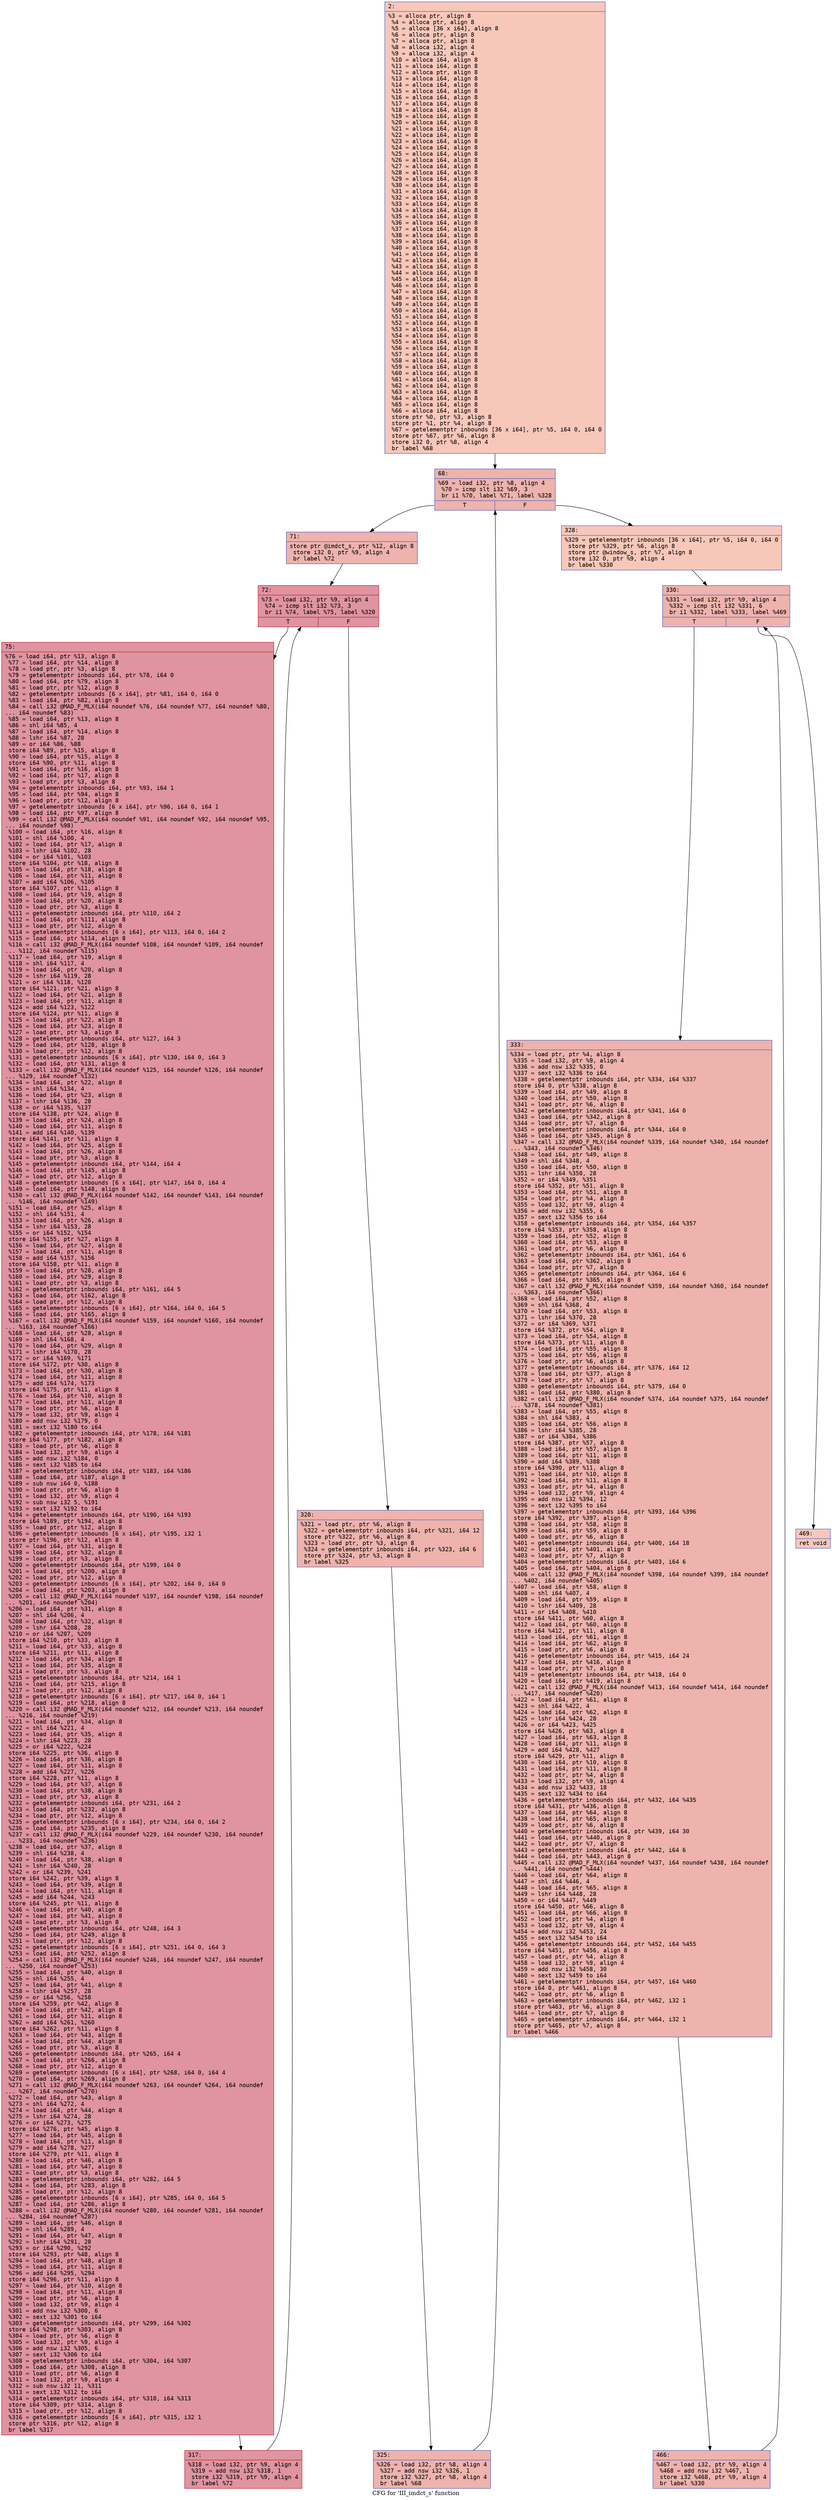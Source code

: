 digraph "CFG for 'III_imdct_s' function" {
	label="CFG for 'III_imdct_s' function";

	Node0x600001e852c0 [shape=record,color="#3d50c3ff", style=filled, fillcolor="#ec7f6370" fontname="Courier",label="{2:\l|  %3 = alloca ptr, align 8\l  %4 = alloca ptr, align 8\l  %5 = alloca [36 x i64], align 8\l  %6 = alloca ptr, align 8\l  %7 = alloca ptr, align 8\l  %8 = alloca i32, align 4\l  %9 = alloca i32, align 4\l  %10 = alloca i64, align 8\l  %11 = alloca i64, align 8\l  %12 = alloca ptr, align 8\l  %13 = alloca i64, align 8\l  %14 = alloca i64, align 8\l  %15 = alloca i64, align 8\l  %16 = alloca i64, align 8\l  %17 = alloca i64, align 8\l  %18 = alloca i64, align 8\l  %19 = alloca i64, align 8\l  %20 = alloca i64, align 8\l  %21 = alloca i64, align 8\l  %22 = alloca i64, align 8\l  %23 = alloca i64, align 8\l  %24 = alloca i64, align 8\l  %25 = alloca i64, align 8\l  %26 = alloca i64, align 8\l  %27 = alloca i64, align 8\l  %28 = alloca i64, align 8\l  %29 = alloca i64, align 8\l  %30 = alloca i64, align 8\l  %31 = alloca i64, align 8\l  %32 = alloca i64, align 8\l  %33 = alloca i64, align 8\l  %34 = alloca i64, align 8\l  %35 = alloca i64, align 8\l  %36 = alloca i64, align 8\l  %37 = alloca i64, align 8\l  %38 = alloca i64, align 8\l  %39 = alloca i64, align 8\l  %40 = alloca i64, align 8\l  %41 = alloca i64, align 8\l  %42 = alloca i64, align 8\l  %43 = alloca i64, align 8\l  %44 = alloca i64, align 8\l  %45 = alloca i64, align 8\l  %46 = alloca i64, align 8\l  %47 = alloca i64, align 8\l  %48 = alloca i64, align 8\l  %49 = alloca i64, align 8\l  %50 = alloca i64, align 8\l  %51 = alloca i64, align 8\l  %52 = alloca i64, align 8\l  %53 = alloca i64, align 8\l  %54 = alloca i64, align 8\l  %55 = alloca i64, align 8\l  %56 = alloca i64, align 8\l  %57 = alloca i64, align 8\l  %58 = alloca i64, align 8\l  %59 = alloca i64, align 8\l  %60 = alloca i64, align 8\l  %61 = alloca i64, align 8\l  %62 = alloca i64, align 8\l  %63 = alloca i64, align 8\l  %64 = alloca i64, align 8\l  %65 = alloca i64, align 8\l  %66 = alloca i64, align 8\l  store ptr %0, ptr %3, align 8\l  store ptr %1, ptr %4, align 8\l  %67 = getelementptr inbounds [36 x i64], ptr %5, i64 0, i64 0\l  store ptr %67, ptr %6, align 8\l  store i32 0, ptr %8, align 4\l  br label %68\l}"];
	Node0x600001e852c0 -> Node0x600001e85310[tooltip="2 -> 68\nProbability 100.00%" ];
	Node0x600001e85310 [shape=record,color="#3d50c3ff", style=filled, fillcolor="#d6524470" fontname="Courier",label="{68:\l|  %69 = load i32, ptr %8, align 4\l  %70 = icmp slt i32 %69, 3\l  br i1 %70, label %71, label %328\l|{<s0>T|<s1>F}}"];
	Node0x600001e85310:s0 -> Node0x600001e85360[tooltip="68 -> 71\nProbability 96.88%" ];
	Node0x600001e85310:s1 -> Node0x600001e85540[tooltip="68 -> 328\nProbability 3.12%" ];
	Node0x600001e85360 [shape=record,color="#3d50c3ff", style=filled, fillcolor="#d6524470" fontname="Courier",label="{71:\l|  store ptr @imdct_s, ptr %12, align 8\l  store i32 0, ptr %9, align 4\l  br label %72\l}"];
	Node0x600001e85360 -> Node0x600001e853b0[tooltip="71 -> 72\nProbability 100.00%" ];
	Node0x600001e853b0 [shape=record,color="#b70d28ff", style=filled, fillcolor="#b70d2870" fontname="Courier",label="{72:\l|  %73 = load i32, ptr %9, align 4\l  %74 = icmp slt i32 %73, 3\l  br i1 %74, label %75, label %320\l|{<s0>T|<s1>F}}"];
	Node0x600001e853b0:s0 -> Node0x600001e85400[tooltip="72 -> 75\nProbability 96.88%" ];
	Node0x600001e853b0:s1 -> Node0x600001e854a0[tooltip="72 -> 320\nProbability 3.12%" ];
	Node0x600001e85400 [shape=record,color="#b70d28ff", style=filled, fillcolor="#b70d2870" fontname="Courier",label="{75:\l|  %76 = load i64, ptr %13, align 8\l  %77 = load i64, ptr %14, align 8\l  %78 = load ptr, ptr %3, align 8\l  %79 = getelementptr inbounds i64, ptr %78, i64 0\l  %80 = load i64, ptr %79, align 8\l  %81 = load ptr, ptr %12, align 8\l  %82 = getelementptr inbounds [6 x i64], ptr %81, i64 0, i64 0\l  %83 = load i64, ptr %82, align 8\l  %84 = call i32 @MAD_F_MLX(i64 noundef %76, i64 noundef %77, i64 noundef %80,\l... i64 noundef %83)\l  %85 = load i64, ptr %13, align 8\l  %86 = shl i64 %85, 4\l  %87 = load i64, ptr %14, align 8\l  %88 = lshr i64 %87, 28\l  %89 = or i64 %86, %88\l  store i64 %89, ptr %15, align 8\l  %90 = load i64, ptr %15, align 8\l  store i64 %90, ptr %11, align 8\l  %91 = load i64, ptr %16, align 8\l  %92 = load i64, ptr %17, align 8\l  %93 = load ptr, ptr %3, align 8\l  %94 = getelementptr inbounds i64, ptr %93, i64 1\l  %95 = load i64, ptr %94, align 8\l  %96 = load ptr, ptr %12, align 8\l  %97 = getelementptr inbounds [6 x i64], ptr %96, i64 0, i64 1\l  %98 = load i64, ptr %97, align 8\l  %99 = call i32 @MAD_F_MLX(i64 noundef %91, i64 noundef %92, i64 noundef %95,\l... i64 noundef %98)\l  %100 = load i64, ptr %16, align 8\l  %101 = shl i64 %100, 4\l  %102 = load i64, ptr %17, align 8\l  %103 = lshr i64 %102, 28\l  %104 = or i64 %101, %103\l  store i64 %104, ptr %18, align 8\l  %105 = load i64, ptr %18, align 8\l  %106 = load i64, ptr %11, align 8\l  %107 = add i64 %106, %105\l  store i64 %107, ptr %11, align 8\l  %108 = load i64, ptr %19, align 8\l  %109 = load i64, ptr %20, align 8\l  %110 = load ptr, ptr %3, align 8\l  %111 = getelementptr inbounds i64, ptr %110, i64 2\l  %112 = load i64, ptr %111, align 8\l  %113 = load ptr, ptr %12, align 8\l  %114 = getelementptr inbounds [6 x i64], ptr %113, i64 0, i64 2\l  %115 = load i64, ptr %114, align 8\l  %116 = call i32 @MAD_F_MLX(i64 noundef %108, i64 noundef %109, i64 noundef\l... %112, i64 noundef %115)\l  %117 = load i64, ptr %19, align 8\l  %118 = shl i64 %117, 4\l  %119 = load i64, ptr %20, align 8\l  %120 = lshr i64 %119, 28\l  %121 = or i64 %118, %120\l  store i64 %121, ptr %21, align 8\l  %122 = load i64, ptr %21, align 8\l  %123 = load i64, ptr %11, align 8\l  %124 = add i64 %123, %122\l  store i64 %124, ptr %11, align 8\l  %125 = load i64, ptr %22, align 8\l  %126 = load i64, ptr %23, align 8\l  %127 = load ptr, ptr %3, align 8\l  %128 = getelementptr inbounds i64, ptr %127, i64 3\l  %129 = load i64, ptr %128, align 8\l  %130 = load ptr, ptr %12, align 8\l  %131 = getelementptr inbounds [6 x i64], ptr %130, i64 0, i64 3\l  %132 = load i64, ptr %131, align 8\l  %133 = call i32 @MAD_F_MLX(i64 noundef %125, i64 noundef %126, i64 noundef\l... %129, i64 noundef %132)\l  %134 = load i64, ptr %22, align 8\l  %135 = shl i64 %134, 4\l  %136 = load i64, ptr %23, align 8\l  %137 = lshr i64 %136, 28\l  %138 = or i64 %135, %137\l  store i64 %138, ptr %24, align 8\l  %139 = load i64, ptr %24, align 8\l  %140 = load i64, ptr %11, align 8\l  %141 = add i64 %140, %139\l  store i64 %141, ptr %11, align 8\l  %142 = load i64, ptr %25, align 8\l  %143 = load i64, ptr %26, align 8\l  %144 = load ptr, ptr %3, align 8\l  %145 = getelementptr inbounds i64, ptr %144, i64 4\l  %146 = load i64, ptr %145, align 8\l  %147 = load ptr, ptr %12, align 8\l  %148 = getelementptr inbounds [6 x i64], ptr %147, i64 0, i64 4\l  %149 = load i64, ptr %148, align 8\l  %150 = call i32 @MAD_F_MLX(i64 noundef %142, i64 noundef %143, i64 noundef\l... %146, i64 noundef %149)\l  %151 = load i64, ptr %25, align 8\l  %152 = shl i64 %151, 4\l  %153 = load i64, ptr %26, align 8\l  %154 = lshr i64 %153, 28\l  %155 = or i64 %152, %154\l  store i64 %155, ptr %27, align 8\l  %156 = load i64, ptr %27, align 8\l  %157 = load i64, ptr %11, align 8\l  %158 = add i64 %157, %156\l  store i64 %158, ptr %11, align 8\l  %159 = load i64, ptr %28, align 8\l  %160 = load i64, ptr %29, align 8\l  %161 = load ptr, ptr %3, align 8\l  %162 = getelementptr inbounds i64, ptr %161, i64 5\l  %163 = load i64, ptr %162, align 8\l  %164 = load ptr, ptr %12, align 8\l  %165 = getelementptr inbounds [6 x i64], ptr %164, i64 0, i64 5\l  %166 = load i64, ptr %165, align 8\l  %167 = call i32 @MAD_F_MLX(i64 noundef %159, i64 noundef %160, i64 noundef\l... %163, i64 noundef %166)\l  %168 = load i64, ptr %28, align 8\l  %169 = shl i64 %168, 4\l  %170 = load i64, ptr %29, align 8\l  %171 = lshr i64 %170, 28\l  %172 = or i64 %169, %171\l  store i64 %172, ptr %30, align 8\l  %173 = load i64, ptr %30, align 8\l  %174 = load i64, ptr %11, align 8\l  %175 = add i64 %174, %173\l  store i64 %175, ptr %11, align 8\l  %176 = load i64, ptr %10, align 8\l  %177 = load i64, ptr %11, align 8\l  %178 = load ptr, ptr %6, align 8\l  %179 = load i32, ptr %9, align 4\l  %180 = add nsw i32 %179, 0\l  %181 = sext i32 %180 to i64\l  %182 = getelementptr inbounds i64, ptr %178, i64 %181\l  store i64 %177, ptr %182, align 8\l  %183 = load ptr, ptr %6, align 8\l  %184 = load i32, ptr %9, align 4\l  %185 = add nsw i32 %184, 0\l  %186 = sext i32 %185 to i64\l  %187 = getelementptr inbounds i64, ptr %183, i64 %186\l  %188 = load i64, ptr %187, align 8\l  %189 = sub nsw i64 0, %188\l  %190 = load ptr, ptr %6, align 8\l  %191 = load i32, ptr %9, align 4\l  %192 = sub nsw i32 5, %191\l  %193 = sext i32 %192 to i64\l  %194 = getelementptr inbounds i64, ptr %190, i64 %193\l  store i64 %189, ptr %194, align 8\l  %195 = load ptr, ptr %12, align 8\l  %196 = getelementptr inbounds [6 x i64], ptr %195, i32 1\l  store ptr %196, ptr %12, align 8\l  %197 = load i64, ptr %31, align 8\l  %198 = load i64, ptr %32, align 8\l  %199 = load ptr, ptr %3, align 8\l  %200 = getelementptr inbounds i64, ptr %199, i64 0\l  %201 = load i64, ptr %200, align 8\l  %202 = load ptr, ptr %12, align 8\l  %203 = getelementptr inbounds [6 x i64], ptr %202, i64 0, i64 0\l  %204 = load i64, ptr %203, align 8\l  %205 = call i32 @MAD_F_MLX(i64 noundef %197, i64 noundef %198, i64 noundef\l... %201, i64 noundef %204)\l  %206 = load i64, ptr %31, align 8\l  %207 = shl i64 %206, 4\l  %208 = load i64, ptr %32, align 8\l  %209 = lshr i64 %208, 28\l  %210 = or i64 %207, %209\l  store i64 %210, ptr %33, align 8\l  %211 = load i64, ptr %33, align 8\l  store i64 %211, ptr %11, align 8\l  %212 = load i64, ptr %34, align 8\l  %213 = load i64, ptr %35, align 8\l  %214 = load ptr, ptr %3, align 8\l  %215 = getelementptr inbounds i64, ptr %214, i64 1\l  %216 = load i64, ptr %215, align 8\l  %217 = load ptr, ptr %12, align 8\l  %218 = getelementptr inbounds [6 x i64], ptr %217, i64 0, i64 1\l  %219 = load i64, ptr %218, align 8\l  %220 = call i32 @MAD_F_MLX(i64 noundef %212, i64 noundef %213, i64 noundef\l... %216, i64 noundef %219)\l  %221 = load i64, ptr %34, align 8\l  %222 = shl i64 %221, 4\l  %223 = load i64, ptr %35, align 8\l  %224 = lshr i64 %223, 28\l  %225 = or i64 %222, %224\l  store i64 %225, ptr %36, align 8\l  %226 = load i64, ptr %36, align 8\l  %227 = load i64, ptr %11, align 8\l  %228 = add i64 %227, %226\l  store i64 %228, ptr %11, align 8\l  %229 = load i64, ptr %37, align 8\l  %230 = load i64, ptr %38, align 8\l  %231 = load ptr, ptr %3, align 8\l  %232 = getelementptr inbounds i64, ptr %231, i64 2\l  %233 = load i64, ptr %232, align 8\l  %234 = load ptr, ptr %12, align 8\l  %235 = getelementptr inbounds [6 x i64], ptr %234, i64 0, i64 2\l  %236 = load i64, ptr %235, align 8\l  %237 = call i32 @MAD_F_MLX(i64 noundef %229, i64 noundef %230, i64 noundef\l... %233, i64 noundef %236)\l  %238 = load i64, ptr %37, align 8\l  %239 = shl i64 %238, 4\l  %240 = load i64, ptr %38, align 8\l  %241 = lshr i64 %240, 28\l  %242 = or i64 %239, %241\l  store i64 %242, ptr %39, align 8\l  %243 = load i64, ptr %39, align 8\l  %244 = load i64, ptr %11, align 8\l  %245 = add i64 %244, %243\l  store i64 %245, ptr %11, align 8\l  %246 = load i64, ptr %40, align 8\l  %247 = load i64, ptr %41, align 8\l  %248 = load ptr, ptr %3, align 8\l  %249 = getelementptr inbounds i64, ptr %248, i64 3\l  %250 = load i64, ptr %249, align 8\l  %251 = load ptr, ptr %12, align 8\l  %252 = getelementptr inbounds [6 x i64], ptr %251, i64 0, i64 3\l  %253 = load i64, ptr %252, align 8\l  %254 = call i32 @MAD_F_MLX(i64 noundef %246, i64 noundef %247, i64 noundef\l... %250, i64 noundef %253)\l  %255 = load i64, ptr %40, align 8\l  %256 = shl i64 %255, 4\l  %257 = load i64, ptr %41, align 8\l  %258 = lshr i64 %257, 28\l  %259 = or i64 %256, %258\l  store i64 %259, ptr %42, align 8\l  %260 = load i64, ptr %42, align 8\l  %261 = load i64, ptr %11, align 8\l  %262 = add i64 %261, %260\l  store i64 %262, ptr %11, align 8\l  %263 = load i64, ptr %43, align 8\l  %264 = load i64, ptr %44, align 8\l  %265 = load ptr, ptr %3, align 8\l  %266 = getelementptr inbounds i64, ptr %265, i64 4\l  %267 = load i64, ptr %266, align 8\l  %268 = load ptr, ptr %12, align 8\l  %269 = getelementptr inbounds [6 x i64], ptr %268, i64 0, i64 4\l  %270 = load i64, ptr %269, align 8\l  %271 = call i32 @MAD_F_MLX(i64 noundef %263, i64 noundef %264, i64 noundef\l... %267, i64 noundef %270)\l  %272 = load i64, ptr %43, align 8\l  %273 = shl i64 %272, 4\l  %274 = load i64, ptr %44, align 8\l  %275 = lshr i64 %274, 28\l  %276 = or i64 %273, %275\l  store i64 %276, ptr %45, align 8\l  %277 = load i64, ptr %45, align 8\l  %278 = load i64, ptr %11, align 8\l  %279 = add i64 %278, %277\l  store i64 %279, ptr %11, align 8\l  %280 = load i64, ptr %46, align 8\l  %281 = load i64, ptr %47, align 8\l  %282 = load ptr, ptr %3, align 8\l  %283 = getelementptr inbounds i64, ptr %282, i64 5\l  %284 = load i64, ptr %283, align 8\l  %285 = load ptr, ptr %12, align 8\l  %286 = getelementptr inbounds [6 x i64], ptr %285, i64 0, i64 5\l  %287 = load i64, ptr %286, align 8\l  %288 = call i32 @MAD_F_MLX(i64 noundef %280, i64 noundef %281, i64 noundef\l... %284, i64 noundef %287)\l  %289 = load i64, ptr %46, align 8\l  %290 = shl i64 %289, 4\l  %291 = load i64, ptr %47, align 8\l  %292 = lshr i64 %291, 28\l  %293 = or i64 %290, %292\l  store i64 %293, ptr %48, align 8\l  %294 = load i64, ptr %48, align 8\l  %295 = load i64, ptr %11, align 8\l  %296 = add i64 %295, %294\l  store i64 %296, ptr %11, align 8\l  %297 = load i64, ptr %10, align 8\l  %298 = load i64, ptr %11, align 8\l  %299 = load ptr, ptr %6, align 8\l  %300 = load i32, ptr %9, align 4\l  %301 = add nsw i32 %300, 6\l  %302 = sext i32 %301 to i64\l  %303 = getelementptr inbounds i64, ptr %299, i64 %302\l  store i64 %298, ptr %303, align 8\l  %304 = load ptr, ptr %6, align 8\l  %305 = load i32, ptr %9, align 4\l  %306 = add nsw i32 %305, 6\l  %307 = sext i32 %306 to i64\l  %308 = getelementptr inbounds i64, ptr %304, i64 %307\l  %309 = load i64, ptr %308, align 8\l  %310 = load ptr, ptr %6, align 8\l  %311 = load i32, ptr %9, align 4\l  %312 = sub nsw i32 11, %311\l  %313 = sext i32 %312 to i64\l  %314 = getelementptr inbounds i64, ptr %310, i64 %313\l  store i64 %309, ptr %314, align 8\l  %315 = load ptr, ptr %12, align 8\l  %316 = getelementptr inbounds [6 x i64], ptr %315, i32 1\l  store ptr %316, ptr %12, align 8\l  br label %317\l}"];
	Node0x600001e85400 -> Node0x600001e85450[tooltip="75 -> 317\nProbability 100.00%" ];
	Node0x600001e85450 [shape=record,color="#b70d28ff", style=filled, fillcolor="#b70d2870" fontname="Courier",label="{317:\l|  %318 = load i32, ptr %9, align 4\l  %319 = add nsw i32 %318, 1\l  store i32 %319, ptr %9, align 4\l  br label %72\l}"];
	Node0x600001e85450 -> Node0x600001e853b0[tooltip="317 -> 72\nProbability 100.00%" ];
	Node0x600001e854a0 [shape=record,color="#3d50c3ff", style=filled, fillcolor="#d6524470" fontname="Courier",label="{320:\l|  %321 = load ptr, ptr %6, align 8\l  %322 = getelementptr inbounds i64, ptr %321, i64 12\l  store ptr %322, ptr %6, align 8\l  %323 = load ptr, ptr %3, align 8\l  %324 = getelementptr inbounds i64, ptr %323, i64 6\l  store ptr %324, ptr %3, align 8\l  br label %325\l}"];
	Node0x600001e854a0 -> Node0x600001e854f0[tooltip="320 -> 325\nProbability 100.00%" ];
	Node0x600001e854f0 [shape=record,color="#3d50c3ff", style=filled, fillcolor="#d6524470" fontname="Courier",label="{325:\l|  %326 = load i32, ptr %8, align 4\l  %327 = add nsw i32 %326, 1\l  store i32 %327, ptr %8, align 4\l  br label %68\l}"];
	Node0x600001e854f0 -> Node0x600001e85310[tooltip="325 -> 68\nProbability 100.00%" ];
	Node0x600001e85540 [shape=record,color="#3d50c3ff", style=filled, fillcolor="#ec7f6370" fontname="Courier",label="{328:\l|  %329 = getelementptr inbounds [36 x i64], ptr %5, i64 0, i64 0\l  store ptr %329, ptr %6, align 8\l  store ptr @window_s, ptr %7, align 8\l  store i32 0, ptr %9, align 4\l  br label %330\l}"];
	Node0x600001e85540 -> Node0x600001e85590[tooltip="328 -> 330\nProbability 100.00%" ];
	Node0x600001e85590 [shape=record,color="#3d50c3ff", style=filled, fillcolor="#d6524470" fontname="Courier",label="{330:\l|  %331 = load i32, ptr %9, align 4\l  %332 = icmp slt i32 %331, 6\l  br i1 %332, label %333, label %469\l|{<s0>T|<s1>F}}"];
	Node0x600001e85590:s0 -> Node0x600001e855e0[tooltip="330 -> 333\nProbability 96.88%" ];
	Node0x600001e85590:s1 -> Node0x600001e85680[tooltip="330 -> 469\nProbability 3.12%" ];
	Node0x600001e855e0 [shape=record,color="#3d50c3ff", style=filled, fillcolor="#d6524470" fontname="Courier",label="{333:\l|  %334 = load ptr, ptr %4, align 8\l  %335 = load i32, ptr %9, align 4\l  %336 = add nsw i32 %335, 0\l  %337 = sext i32 %336 to i64\l  %338 = getelementptr inbounds i64, ptr %334, i64 %337\l  store i64 0, ptr %338, align 8\l  %339 = load i64, ptr %49, align 8\l  %340 = load i64, ptr %50, align 8\l  %341 = load ptr, ptr %6, align 8\l  %342 = getelementptr inbounds i64, ptr %341, i64 0\l  %343 = load i64, ptr %342, align 8\l  %344 = load ptr, ptr %7, align 8\l  %345 = getelementptr inbounds i64, ptr %344, i64 0\l  %346 = load i64, ptr %345, align 8\l  %347 = call i32 @MAD_F_MLX(i64 noundef %339, i64 noundef %340, i64 noundef\l... %343, i64 noundef %346)\l  %348 = load i64, ptr %49, align 8\l  %349 = shl i64 %348, 4\l  %350 = load i64, ptr %50, align 8\l  %351 = lshr i64 %350, 28\l  %352 = or i64 %349, %351\l  store i64 %352, ptr %51, align 8\l  %353 = load i64, ptr %51, align 8\l  %354 = load ptr, ptr %4, align 8\l  %355 = load i32, ptr %9, align 4\l  %356 = add nsw i32 %355, 6\l  %357 = sext i32 %356 to i64\l  %358 = getelementptr inbounds i64, ptr %354, i64 %357\l  store i64 %353, ptr %358, align 8\l  %359 = load i64, ptr %52, align 8\l  %360 = load i64, ptr %53, align 8\l  %361 = load ptr, ptr %6, align 8\l  %362 = getelementptr inbounds i64, ptr %361, i64 6\l  %363 = load i64, ptr %362, align 8\l  %364 = load ptr, ptr %7, align 8\l  %365 = getelementptr inbounds i64, ptr %364, i64 6\l  %366 = load i64, ptr %365, align 8\l  %367 = call i32 @MAD_F_MLX(i64 noundef %359, i64 noundef %360, i64 noundef\l... %363, i64 noundef %366)\l  %368 = load i64, ptr %52, align 8\l  %369 = shl i64 %368, 4\l  %370 = load i64, ptr %53, align 8\l  %371 = lshr i64 %370, 28\l  %372 = or i64 %369, %371\l  store i64 %372, ptr %54, align 8\l  %373 = load i64, ptr %54, align 8\l  store i64 %373, ptr %11, align 8\l  %374 = load i64, ptr %55, align 8\l  %375 = load i64, ptr %56, align 8\l  %376 = load ptr, ptr %6, align 8\l  %377 = getelementptr inbounds i64, ptr %376, i64 12\l  %378 = load i64, ptr %377, align 8\l  %379 = load ptr, ptr %7, align 8\l  %380 = getelementptr inbounds i64, ptr %379, i64 0\l  %381 = load i64, ptr %380, align 8\l  %382 = call i32 @MAD_F_MLX(i64 noundef %374, i64 noundef %375, i64 noundef\l... %378, i64 noundef %381)\l  %383 = load i64, ptr %55, align 8\l  %384 = shl i64 %383, 4\l  %385 = load i64, ptr %56, align 8\l  %386 = lshr i64 %385, 28\l  %387 = or i64 %384, %386\l  store i64 %387, ptr %57, align 8\l  %388 = load i64, ptr %57, align 8\l  %389 = load i64, ptr %11, align 8\l  %390 = add i64 %389, %388\l  store i64 %390, ptr %11, align 8\l  %391 = load i64, ptr %10, align 8\l  %392 = load i64, ptr %11, align 8\l  %393 = load ptr, ptr %4, align 8\l  %394 = load i32, ptr %9, align 4\l  %395 = add nsw i32 %394, 12\l  %396 = sext i32 %395 to i64\l  %397 = getelementptr inbounds i64, ptr %393, i64 %396\l  store i64 %392, ptr %397, align 8\l  %398 = load i64, ptr %58, align 8\l  %399 = load i64, ptr %59, align 8\l  %400 = load ptr, ptr %6, align 8\l  %401 = getelementptr inbounds i64, ptr %400, i64 18\l  %402 = load i64, ptr %401, align 8\l  %403 = load ptr, ptr %7, align 8\l  %404 = getelementptr inbounds i64, ptr %403, i64 6\l  %405 = load i64, ptr %404, align 8\l  %406 = call i32 @MAD_F_MLX(i64 noundef %398, i64 noundef %399, i64 noundef\l... %402, i64 noundef %405)\l  %407 = load i64, ptr %58, align 8\l  %408 = shl i64 %407, 4\l  %409 = load i64, ptr %59, align 8\l  %410 = lshr i64 %409, 28\l  %411 = or i64 %408, %410\l  store i64 %411, ptr %60, align 8\l  %412 = load i64, ptr %60, align 8\l  store i64 %412, ptr %11, align 8\l  %413 = load i64, ptr %61, align 8\l  %414 = load i64, ptr %62, align 8\l  %415 = load ptr, ptr %6, align 8\l  %416 = getelementptr inbounds i64, ptr %415, i64 24\l  %417 = load i64, ptr %416, align 8\l  %418 = load ptr, ptr %7, align 8\l  %419 = getelementptr inbounds i64, ptr %418, i64 0\l  %420 = load i64, ptr %419, align 8\l  %421 = call i32 @MAD_F_MLX(i64 noundef %413, i64 noundef %414, i64 noundef\l... %417, i64 noundef %420)\l  %422 = load i64, ptr %61, align 8\l  %423 = shl i64 %422, 4\l  %424 = load i64, ptr %62, align 8\l  %425 = lshr i64 %424, 28\l  %426 = or i64 %423, %425\l  store i64 %426, ptr %63, align 8\l  %427 = load i64, ptr %63, align 8\l  %428 = load i64, ptr %11, align 8\l  %429 = add i64 %428, %427\l  store i64 %429, ptr %11, align 8\l  %430 = load i64, ptr %10, align 8\l  %431 = load i64, ptr %11, align 8\l  %432 = load ptr, ptr %4, align 8\l  %433 = load i32, ptr %9, align 4\l  %434 = add nsw i32 %433, 18\l  %435 = sext i32 %434 to i64\l  %436 = getelementptr inbounds i64, ptr %432, i64 %435\l  store i64 %431, ptr %436, align 8\l  %437 = load i64, ptr %64, align 8\l  %438 = load i64, ptr %65, align 8\l  %439 = load ptr, ptr %6, align 8\l  %440 = getelementptr inbounds i64, ptr %439, i64 30\l  %441 = load i64, ptr %440, align 8\l  %442 = load ptr, ptr %7, align 8\l  %443 = getelementptr inbounds i64, ptr %442, i64 6\l  %444 = load i64, ptr %443, align 8\l  %445 = call i32 @MAD_F_MLX(i64 noundef %437, i64 noundef %438, i64 noundef\l... %441, i64 noundef %444)\l  %446 = load i64, ptr %64, align 8\l  %447 = shl i64 %446, 4\l  %448 = load i64, ptr %65, align 8\l  %449 = lshr i64 %448, 28\l  %450 = or i64 %447, %449\l  store i64 %450, ptr %66, align 8\l  %451 = load i64, ptr %66, align 8\l  %452 = load ptr, ptr %4, align 8\l  %453 = load i32, ptr %9, align 4\l  %454 = add nsw i32 %453, 24\l  %455 = sext i32 %454 to i64\l  %456 = getelementptr inbounds i64, ptr %452, i64 %455\l  store i64 %451, ptr %456, align 8\l  %457 = load ptr, ptr %4, align 8\l  %458 = load i32, ptr %9, align 4\l  %459 = add nsw i32 %458, 30\l  %460 = sext i32 %459 to i64\l  %461 = getelementptr inbounds i64, ptr %457, i64 %460\l  store i64 0, ptr %461, align 8\l  %462 = load ptr, ptr %6, align 8\l  %463 = getelementptr inbounds i64, ptr %462, i32 1\l  store ptr %463, ptr %6, align 8\l  %464 = load ptr, ptr %7, align 8\l  %465 = getelementptr inbounds i64, ptr %464, i32 1\l  store ptr %465, ptr %7, align 8\l  br label %466\l}"];
	Node0x600001e855e0 -> Node0x600001e85630[tooltip="333 -> 466\nProbability 100.00%" ];
	Node0x600001e85630 [shape=record,color="#3d50c3ff", style=filled, fillcolor="#d6524470" fontname="Courier",label="{466:\l|  %467 = load i32, ptr %9, align 4\l  %468 = add nsw i32 %467, 1\l  store i32 %468, ptr %9, align 4\l  br label %330\l}"];
	Node0x600001e85630 -> Node0x600001e85590[tooltip="466 -> 330\nProbability 100.00%" ];
	Node0x600001e85680 [shape=record,color="#3d50c3ff", style=filled, fillcolor="#ec7f6370" fontname="Courier",label="{469:\l|  ret void\l}"];
}
